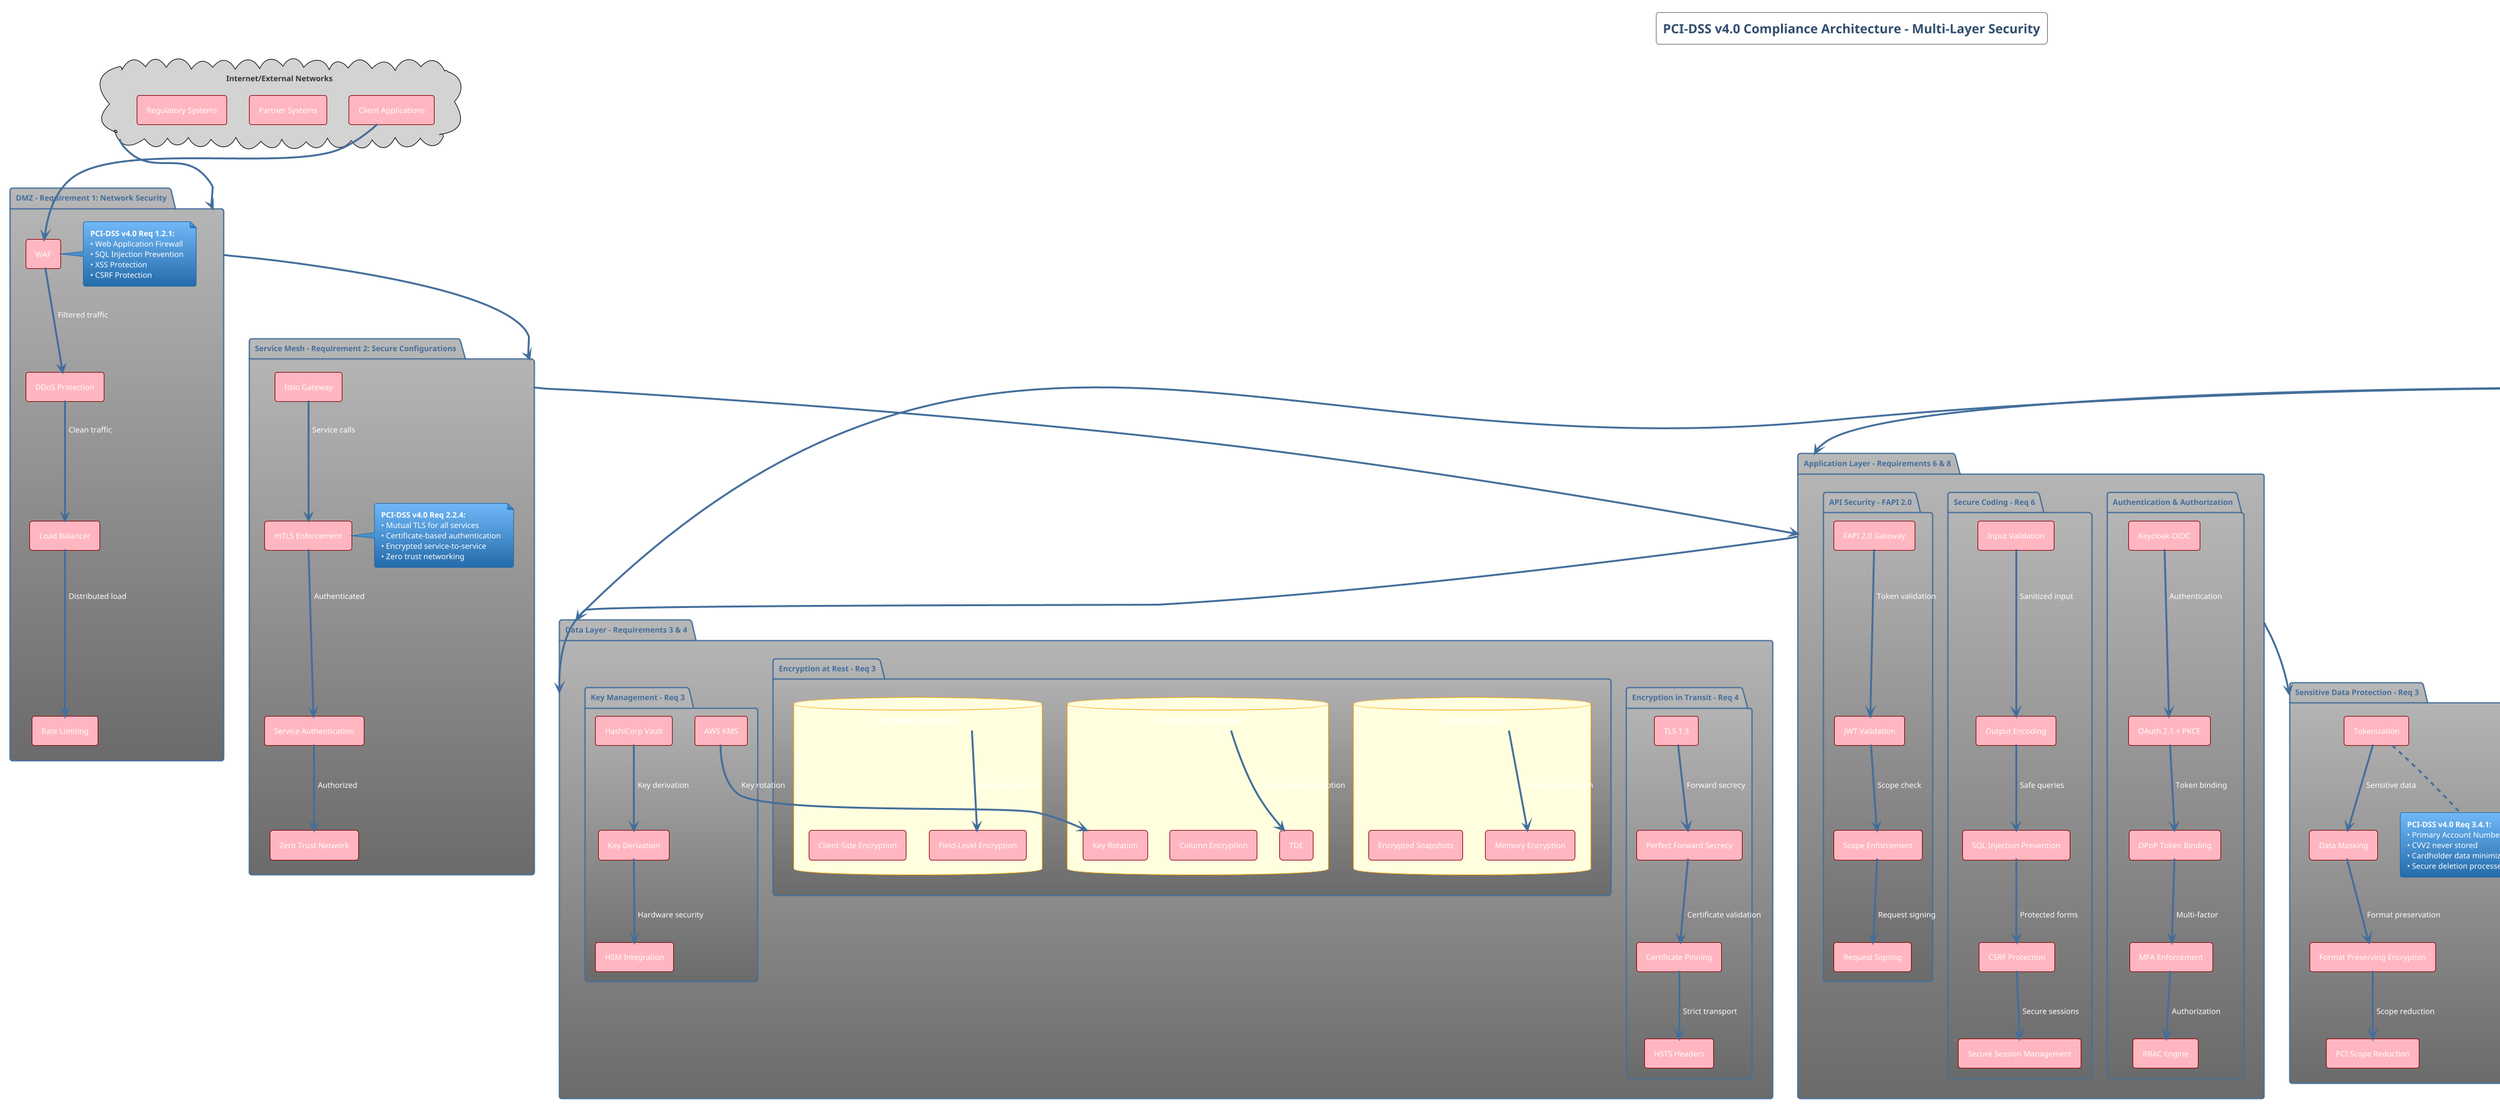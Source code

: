 @startuml pci-dss-v4-compliance-architecture
!theme spacelab
title PCI-DSS v4.0 Compliance Architecture - Multi-Layer Security

skinparam componentStyle rectangle
skinparam backgroundColor white
skinparam component {
    BackgroundColor LightPink
    BorderColor DarkRed
}
skinparam database {
    BackgroundColor LightYellow
    BorderColor Orange
}
skinparam cloud {
    BackgroundColor LightGray
    BorderColor Black
}

cloud "Internet/External Networks" as internet {
    component [Client Applications] as clients
    component [Partner Systems] as partners
    component [Regulatory Systems] as regulators
}

package "DMZ - Requirement 1: Network Security" as dmz {
    component [WAF] as waf
    component [DDoS Protection] as ddos
    component [Load Balancer] as lb
    component [Rate Limiting] as ratelimit
    
    note right of waf
        **PCI-DSS v4.0 Req 1.2.1:**
        • Web Application Firewall
        • SQL Injection Prevention
        • XSS Protection
        • CSRF Protection
    end note
}

package "Service Mesh - Requirement 2: Secure Configurations" as mesh {
    component [Istio Gateway] as gateway
    component [mTLS Enforcement] as mtls
    component [Service Authentication] as svcauth
    component [Zero Trust Network] as zerotrust
    
    note right of mtls
        **PCI-DSS v4.0 Req 2.2.4:**
        • Mutual TLS for all services
        • Certificate-based authentication
        • Encrypted service-to-service
        • Zero trust networking
    end note
}

package "Application Layer - Requirements 6 & 8" as app {
    package "Authentication & Authorization" as auth {
        component [Keycloak OIDC] as keycloak
        component [OAuth 2.1 + PKCE] as oauth
        component [DPoP Token Binding] as dpop
        component [MFA Enforcement] as mfa
        component [RBAC Engine] as rbac
    }
    
    package "Secure Coding - Req 6" as coding {
        component [Input Validation] as validation
        component [Output Encoding] as encoding
        component [SQL Injection Prevention] as sqli
        component [CSRF Protection] as csrf
        component [Secure Session Management] as session
    }
    
    package "API Security - FAPI 2.0" as api {
        component [FAPI 2.0 Gateway] as fapi
        component [JWT Validation] as jwt
        component [Scope Enforcement] as scopes
        component [Request Signing] as signing
    }
}

package "Data Layer - Requirements 3 & 4" as data {
    package "Encryption at Rest - Req 3" as rest_enc {
        database "Encrypted PostgreSQL" as pg {
            component [TDE] as tde
            component [Column Encryption] as colenc
            component [Key Rotation] as keyrot
        }
        
        database "Encrypted Redis" as redis {
            component [Memory Encryption] as memenc
            component [Encrypted Snapshots] as snapenc
        }
        
        database "Encrypted MongoDB" as mongo {
            component [Field-Level Encryption] as fieldenc
            component [Client-Side Encryption] as clientenc
        }
    }
    
    package "Encryption in Transit - Req 4" as transit_enc {
        component [TLS 1.3] as tls
        component [Perfect Forward Secrecy] as pfs
        component [Certificate Pinning] as pinning
        component [HSTS Headers] as hsts
    }
    
    package "Key Management - Req 3" as keys {
        component [AWS KMS] as kms
        component [HashiCorp Vault] as vault
        component [Key Derivation] as kdf
        component [HSM Integration] as hsm
    }
}

package "Sensitive Data Protection - Req 3" as protection {
    component [Tokenization] as token
    component [Data Masking] as mask
    component [Format Preserving Encryption] as fpe
    component [PCI Scope Reduction] as scope
    
    note bottom of token
        **PCI-DSS v4.0 Req 3.4.1:**
        • Primary Account Numbers (PAN) tokenized
        • CVV2 never stored
        • Cardholder data minimization
        • Secure deletion processes
    end note
}

package "Monitoring & Logging - Requirements 10 & 11" as monitoring {
    component [SIEM] as siem
    component [Real-time Alerts] as alerts
    component [Audit Logging] as audit
    component [File Integrity Monitoring] as fim
    component [Vulnerability Scanning] as vulnscan
    component [Penetration Testing] as pentest
}

package "Access Control - Requirements 7 & 8" as access {
    component [Principle of Least Privilege] as polp
    component [Role-Based Access] as rbac2
    component [Administrative Access] as admin
    component [Multi-Factor Authentication] as mfa2
    component [Strong Cryptography] as crypto
    
    note right of polp
        **PCI-DSS v4.0 Req 7.1.1:**
        • Least privilege access
        • Need-to-know basis
        • Regular access reviews
        • Automated provisioning
    end note
}

package "Network Segmentation - Req 1" as network {
    component [Microsegmentation] as microseg
    component [Network Isolation] as isolation
    component [VLAN Separation] as vlan
    component [Firewall Rules] as firewall
    
    note left of microseg
        **PCI-DSS v4.0 Req 1.2.1:**
        • Cardholder Data Environment (CDE)
        • Network segmentation validation
        • Quarterly penetration testing
        • Firewall rule reviews
    end note
}

' Flow connections
internet --> dmz
dmz --> mesh
mesh --> app
app --> data
app --> protection

' Security flows
clients --> waf : HTTPS
waf --> ddos : Filtered traffic
ddos --> lb : Clean traffic
lb --> ratelimit : Distributed load

gateway --> mtls : Service calls
mtls --> svcauth : Authenticated
svcauth --> zerotrust : Authorized

keycloak --> oauth : Authentication
oauth --> dpop : Token binding
dpop --> mfa : Multi-factor
mfa --> rbac : Authorization

validation --> encoding : Sanitized input
encoding --> sqli : Safe queries
sqli --> csrf : Protected forms
csrf --> session : Secure sessions

fapi --> jwt : Token validation
jwt --> scopes : Scope check
scopes --> signing : Request signing

pg --> tde : Transparent encryption
redis --> memenc : Memory protection
mongo --> fieldenc : Field encryption

tls --> pfs : Forward secrecy
pfs --> pinning : Certificate validation
pinning --> hsts : Strict transport

token --> mask : Sensitive data
mask --> fpe : Format preservation
fpe --> scope : Scope reduction

siem --> alerts : Real-time monitoring
alerts --> audit : Compliance logging
audit --> fim : Integrity monitoring

polp --> rbac2 : Access control
rbac2 --> admin : Administrative access
admin --> mfa2 : Strong authentication

microseg --> isolation : Network isolation
isolation --> vlan : VLAN separation
vlan --> firewall : Firewall protection

' Key management
kms --> keyrot : Key rotation
vault --> kdf : Key derivation
kdf --> hsm : Hardware security

' Monitoring integration
monitoring --> app : Application monitoring
monitoring --> data : Data monitoring
monitoring --> network : Network monitoring
monitoring --> access : Access monitoring

@enduml